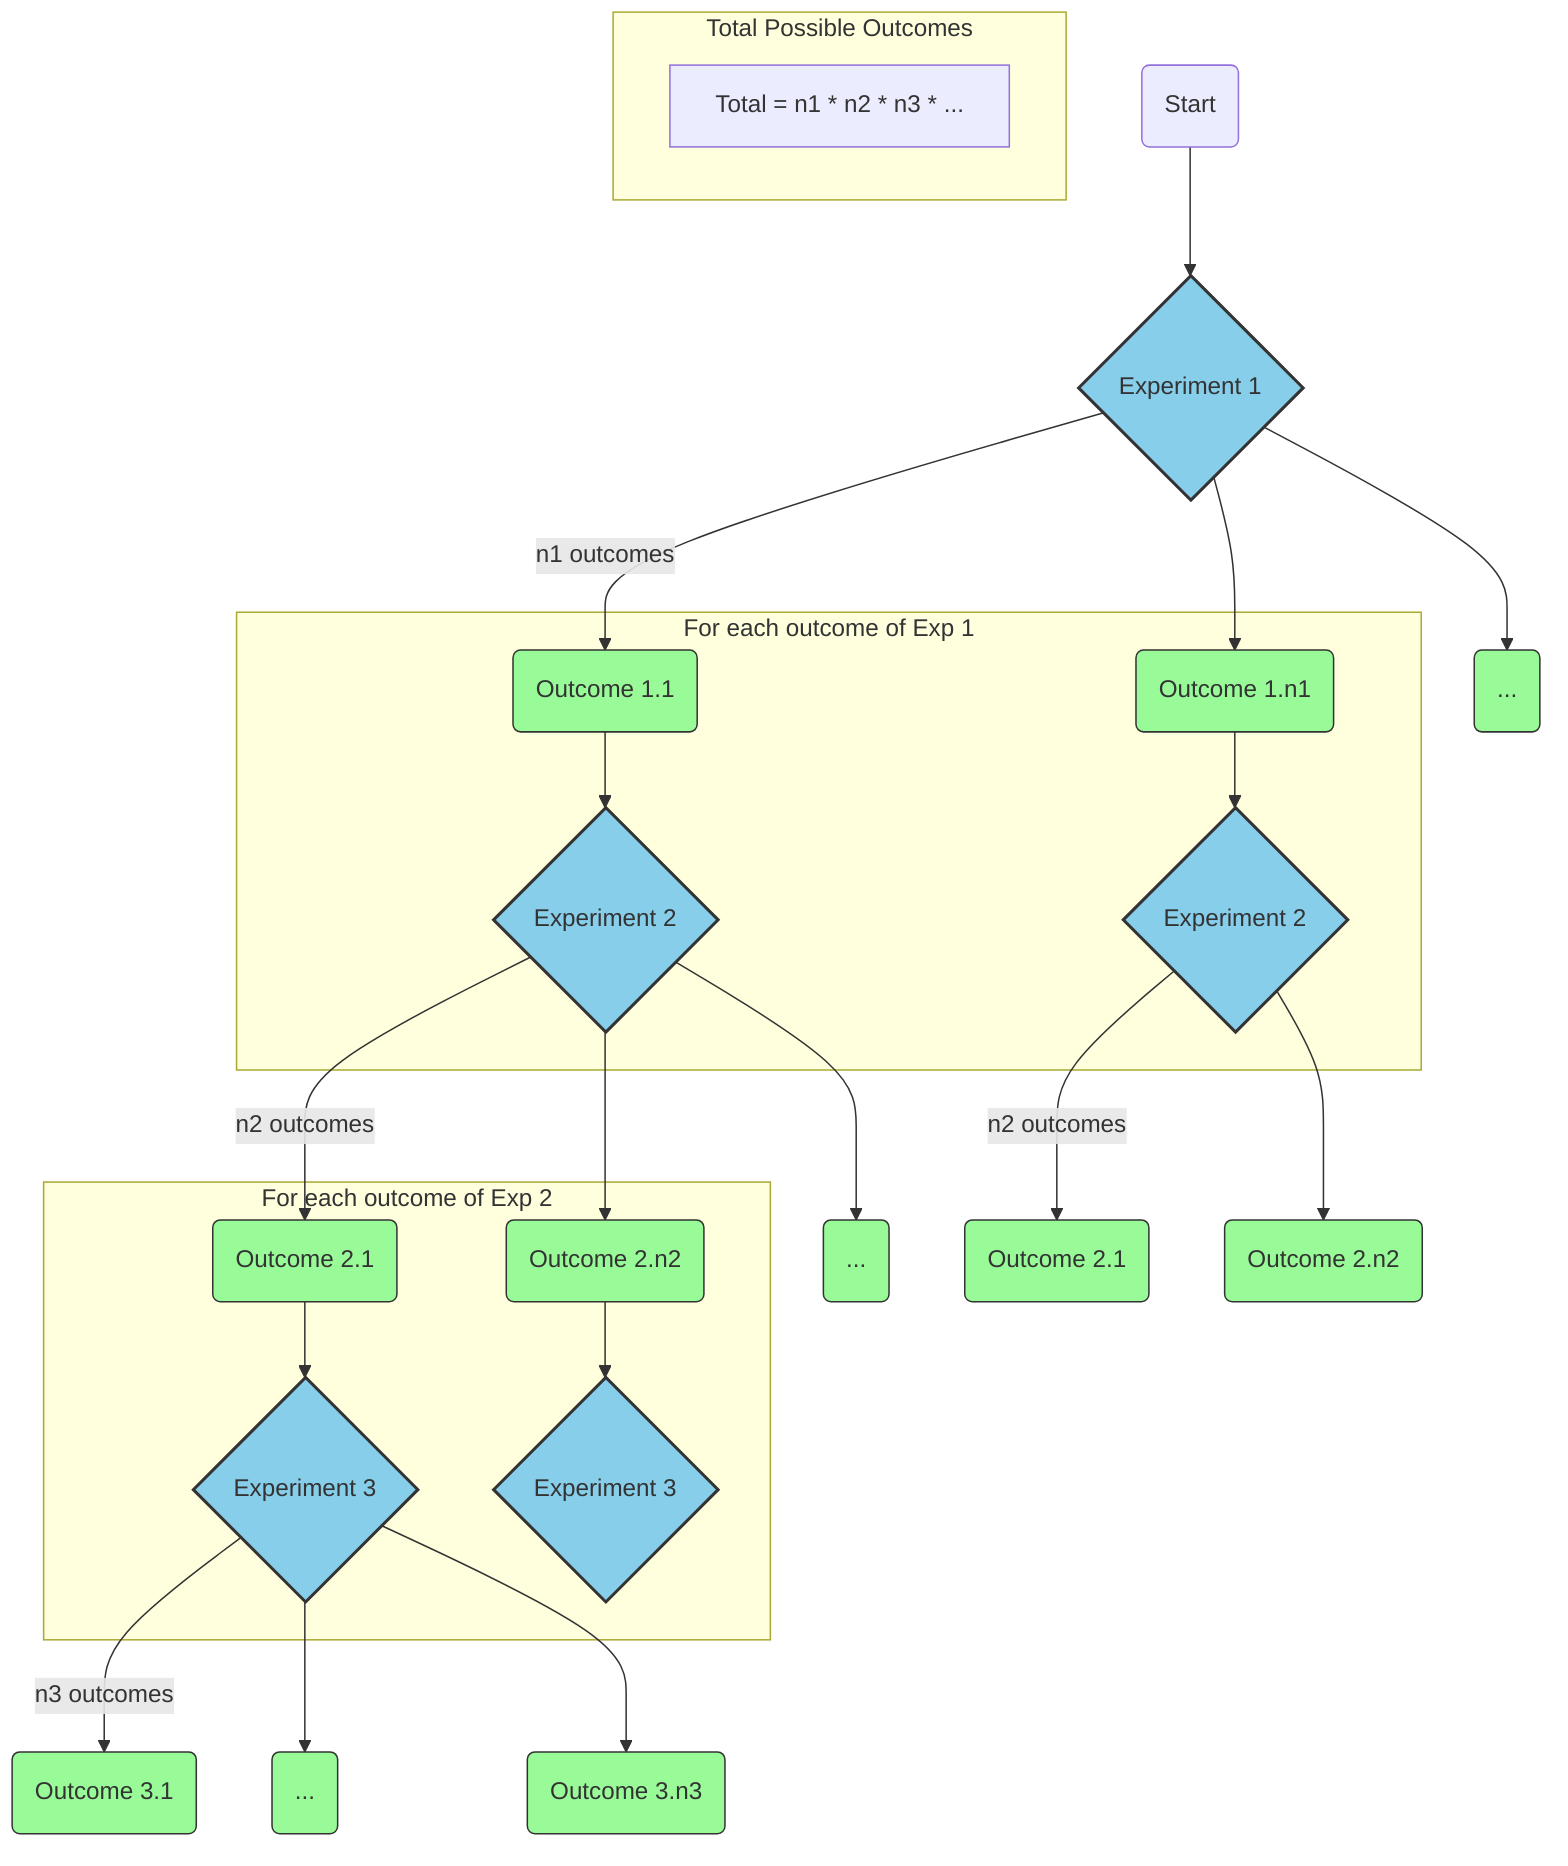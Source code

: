 graph TD
    subgraph Total Possible Outcomes
        direction LR
        Z["Total = n1 * n2 * n3 * ..."]
    end

    A(Start) --> E1{Experiment 1};
    E1 -- n1 outcomes --> O1_1(Outcome 1.1);
    E1 --> O1_2(...);
    E1 --> O1_n(Outcome 1.n1);

    subgraph For each outcome of Exp 1
        O1_1 --> E2_1{Experiment 2};
        O1_n --> E2_2{Experiment 2};
    end

    E2_1 -- n2 outcomes --> O2_1(Outcome 2.1);
    E2_1 --> O2_2(...);
    E2_1 --> O2_n(Outcome 2.n2);

    E2_2 -- n2 outcomes --> O2_1b(Outcome 2.1);
    E2_2 --> O2_nb(Outcome 2.n2);

    subgraph For each outcome of Exp 2
        O2_1 --> E3{Experiment 3};
        O2_n --> E3b{Experiment 3};
    end
    
    E3 -- n3 outcomes --> O3_1(Outcome 3.1);
    E3 --> O3_2(...);
    E3 --> O3_n(Outcome 3.n3);

    classDef exp fill:#87CEEB,stroke:#333,stroke-width:2px;
    classDef outcome fill:#98FB98,stroke:#333,stroke-width:1px;
    class E1,E2_1,E2_2,E3,E3b exp;
    class O1_1,O1_2,O1_n,O2_1,O2_2,O2_n,O2_1b,O2_nb,O3_1,O3_2,O3_n outcome;